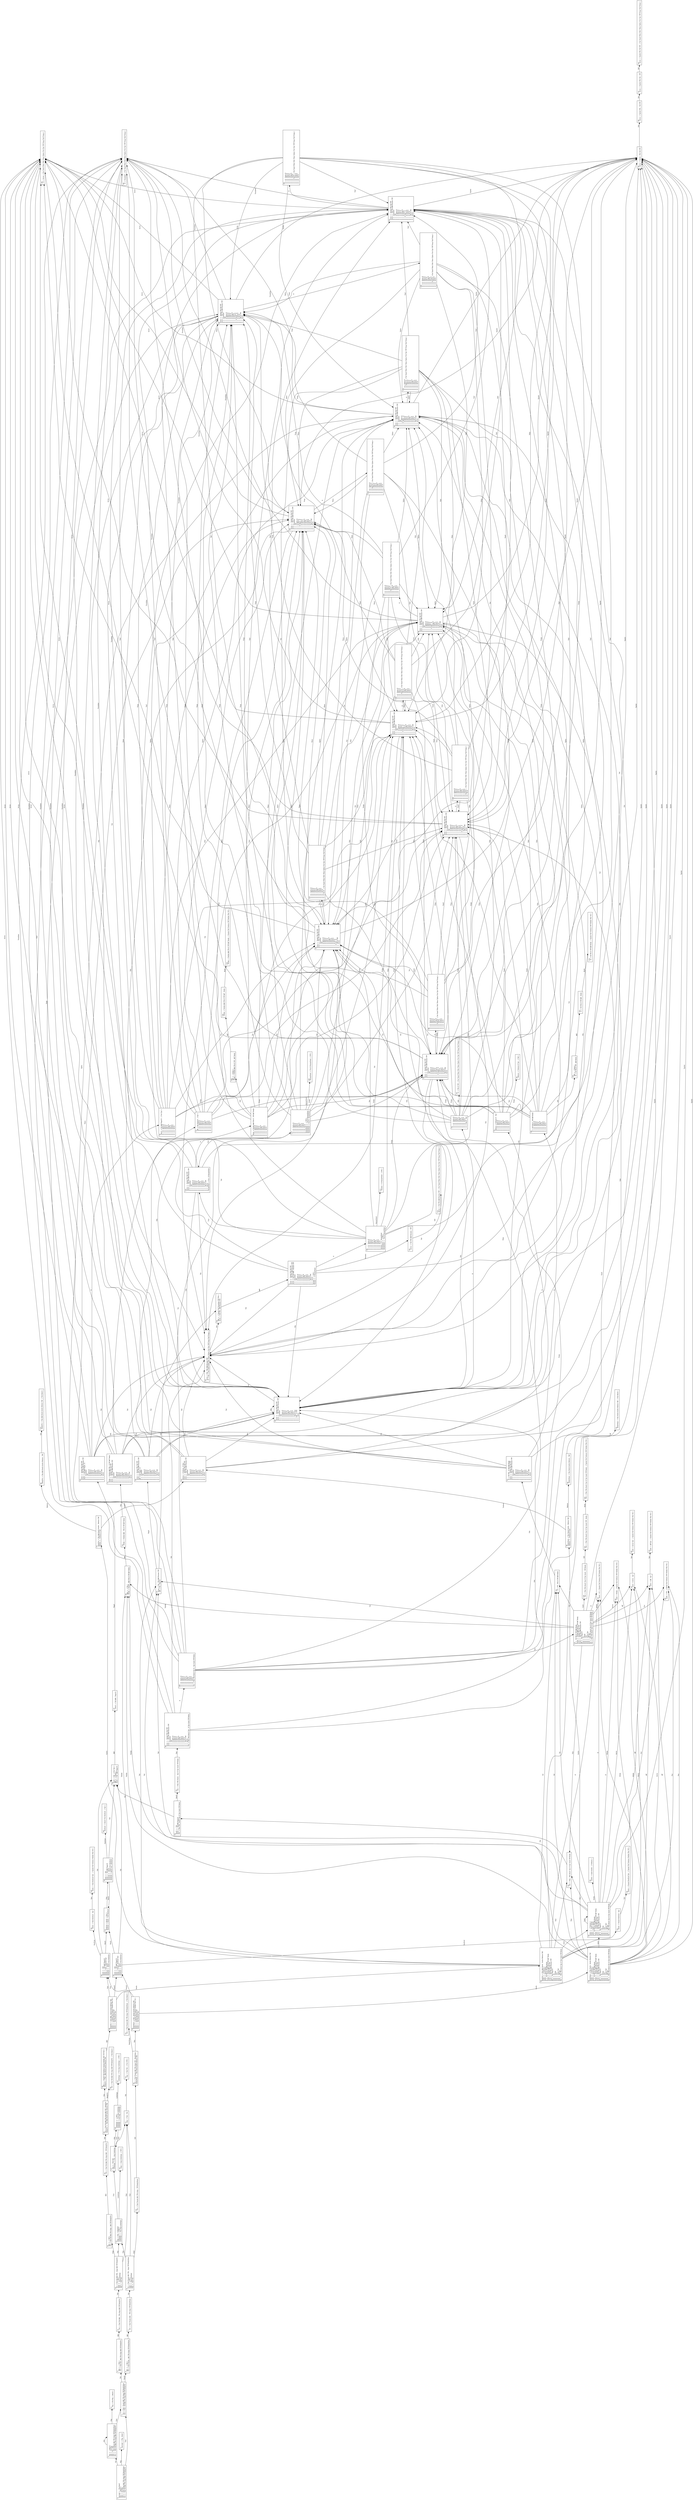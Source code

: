 digraph y {
	edge [fontsize=10];
	node [shape=box,fontsize=10];
	orientation=landscape;
	rankdir=LR;
	/*
	margin=0.2;
	page="8.27,11.69"; // for A4 printing
	ratio=auto;
	*/

	q0 [label="0:\l  $accept -> . Prg $end\l  Prg -> . { $end }\l  Prg -> . Fct Prg\l  Fct -> . Tint Tmain $$1 TPo Args TPf BodyMain\l  Fct -> . Tint Tid $$2 TPo Args $$3 TPf BodyFct\l"];
	q1 [label="1:\l  Fct -> Tint . Tmain $$1 TPo Args TPf BodyMain\l  Fct -> Tint . Tid $$2 TPo Args $$3 TPf BodyFct\l"];
	q2 [label="2:\l  $accept -> Prg . $end\l"];
	q3 [label="3:\l  Prg -> . { $end }\l  Prg -> . Fct Prg\l  Prg -> Fct . Prg\l  Fct -> . Tint Tmain $$1 TPo Args TPf BodyMain\l  Fct -> . Tint Tid $$2 TPo Args $$3 TPf BodyFct\l"];
	q4 [label="4:\l  $$1 -> . { TPo }\l  Fct -> Tint Tmain . $$1 TPo Args TPf BodyMain\l"];
	q5 [label="5:\l  $$2 -> . { TPo }\l  Fct -> Tint Tid . $$2 TPo Args $$3 TPf BodyFct\l"];
	q6 [label="6:\l  Prg -> Fct Prg . { $end }\l"];
	q7 [label="7:\l  Fct -> Tint Tmain $$1 . TPo Args TPf BodyMain\l"];
	q8 [label="8:\l  Fct -> Tint Tid $$2 . TPo Args $$3 TPf BodyFct\l"];
	q9 [label="9:\l  Fct -> Tint Tmain $$1 TPo . Args TPf BodyMain\l  Args -> . { TPf }\l  Args -> . Arg ListeArgs\l  Arg -> . Tint Tid\l"];
	q10 [label="10:\l  Fct -> Tint Tid $$2 TPo . Args $$3 TPf BodyFct\l  Args -> . { TPf }\l  Args -> . Arg ListeArgs\l  Arg -> . Tint Tid\l"];
	q11 [label="11:\l  Arg -> Tint . Tid\l"];
	q12 [label="12:\l  Fct -> Tint Tmain $$1 TPo Args . TPf BodyMain\l"];
	q13 [label="13:\l  Args -> Arg . ListeArgs\l  ListeArgs -> . { TPf }\l  ListeArgs -> . Tvir Arg ListeArgs\l"];
	q14 [label="14:\l  $$3 -> . { TPf }\l  Fct -> Tint Tid $$2 TPo Args . $$3 TPf BodyFct\l"];
	q15 [label="15:\l  Arg -> Tint Tid . { Tvir TPf }\l"];
	q16 [label="16:\l  Fct -> Tint Tmain $$1 TPo Args TPf . BodyMain\l  BodyMain -> . TAo Decls Instrs Return TAf\l"];
	q17 [label="17:\l  Arg -> . Tint Tid\l  ListeArgs -> Tvir . Arg ListeArgs\l"];
	q18 [label="18:\l  Args -> Arg ListeArgs . { TPf }\l"];
	q19 [label="19:\l  Fct -> Tint Tid $$2 TPo Args $$3 . TPf BodyFct\l"];
	q20 [label="20:\l  BodyMain -> TAo . Decls Instrs Return TAf\l  Decls -> . { Tprint Tid Treturn Twhile Tfor Tif }\l  Decls -> . Tconst DeclList Tpv\l  Decls -> . Tint DeclList Tpv\l"];
	q21 [label="21:\l  Fct -> Tint Tmain $$1 TPo Args TPf BodyMain . { Tint $end }\l"];
	q22 [label="22:\l  ListeArgs -> . { TPf }\l  ListeArgs -> . Tvir Arg ListeArgs\l  ListeArgs -> Tvir Arg . ListeArgs\l"];
	q23 [label="23:\l  Fct -> Tint Tid $$2 TPo Args $$3 TPf . BodyFct\l  BodyFct -> . TAo $$4 Decls Instrs Return TAf\l"];
	q24 [label="24:\l  Decl1 -> . Tid\l  Decl1 -> . Tid $$9 Tegal E\l  Decls -> Tint . DeclList Tpv\l  DeclList -> . Decl1\l  DeclList -> . Decl1 Tvir DeclList\l"];
	q25 [label="25:\l  Decl1 -> . Tid\l  Decl1 -> . Tid $$9 Tegal E\l  Decls -> Tconst . DeclList Tpv\l  DeclList -> . Decl1\l  DeclList -> . Decl1 Tvir DeclList\l"];
	q26 [label="26:\l  BodyMain -> TAo Decls . Instrs Return TAf\l  Instrs -> . { Treturn }\l  Instrs -> . Instr Instrs\l  If -> . Tif TPo E TPf $$5 Body\l  While -> . Twhile $$6 TPo E TPf $$7 Body\l  Invoc -> . Tprint TPo Tid TPf\l  Invoc -> . Tid TPo $$8 Params TPf\l  Aff -> . Tid Tegal E\l  Instr -> . If\l  Instr -> . While\l  Instr -> . For\l  Instr -> . Invoc Tpv\l  Instr -> . Aff Tpv\l  For -> . Tfor TPo Decl1 Tpv E Tpv Instr TPf Body\l"];
	q27 [label="27:\l  ListeArgs -> Tvir Arg ListeArgs . { TPf }\l"];
	q28 [label="28:\l  $$4 -> . { Tprint Tid Treturn Tconst Twhile Tfor Tif Tint }\l  BodyFct -> TAo . $$4 Decls Instrs Return TAf\l"];
	q29 [label="29:\l  Fct -> Tint Tid $$2 TPo Args $$3 TPf BodyFct . { Tint $end }\l"];
	q30 [label="30:\l  Decl1 -> Tid . { Tvir Tpv }\l  $$9 -> . { Tegal }\l  Decl1 -> Tid . $$9 Tegal E\l"];
	q31 [label="31:\l  DeclList -> Decl1 . { Tpv }\l  DeclList -> Decl1 . Tvir DeclList\l"];
	q32 [label="32:\l  Decls -> Tint DeclList . Tpv\l"];
	q33 [label="33:\l  Decls -> Tconst DeclList . Tpv\l"];
	q34 [label="34:\l  If -> Tif . TPo E TPf $$5 Body\l"];
	q35 [label="35:\l  For -> Tfor . TPo Decl1 Tpv E Tpv Instr TPf Body\l"];
	q36 [label="36:\l  $$6 -> . { TPo }\l  While -> Twhile . $$6 TPo E TPf $$7 Body\l"];
	q37 [label="37:\l  Invoc -> Tid . TPo $$8 Params TPf\l  Aff -> Tid . Tegal E\l"];
	q38 [label="38:\l  Invoc -> Tprint . TPo Tid TPf\l"];
	q39 [label="39:\l  BodyMain -> TAo Decls Instrs . Return TAf\l  Return -> . Treturn E Tpv\l"];
	q40 [label="40:\l  Instrs -> . { Treturn }\l  Instrs -> . Instr Instrs\l  Instrs -> Instr . Instrs\l  If -> . Tif TPo E TPf $$5 Body\l  While -> . Twhile $$6 TPo E TPf $$7 Body\l  Invoc -> . Tprint TPo Tid TPf\l  Invoc -> . Tid TPo $$8 Params TPf\l  Aff -> . Tid Tegal E\l  Instr -> . If\l  Instr -> . While\l  Instr -> . For\l  Instr -> . Invoc Tpv\l  Instr -> . Aff Tpv\l  For -> . Tfor TPo Decl1 Tpv E Tpv Instr TPf Body\l"];
	q41 [label="41:\l  Instr -> If . { Tprint Tid Treturn TPf Twhile Tfor Tif }\l"];
	q42 [label="42:\l  Instr -> While . { Tprint Tid Treturn TPf Twhile Tfor Tif }\l"];
	q43 [label="43:\l  Instr -> Invoc . Tpv\l"];
	q44 [label="44:\l  Instr -> Aff . Tpv\l"];
	q45 [label="45:\l  Instr -> For . { Tprint Tid Treturn TPf Twhile Tfor Tif }\l"];
	q46 [label="46:\l  BodyFct -> TAo $$4 . Decls Instrs Return TAf\l  Decls -> . { Tprint Tid Treturn Twhile Tfor Tif }\l  Decls -> . Tconst DeclList Tpv\l  Decls -> . Tint DeclList Tpv\l"];
	q47 [label="47:\l  Decl1 -> Tid $$9 . Tegal E\l"];
	q48 [label="48:\l  Decl1 -> . Tid\l  Decl1 -> . Tid $$9 Tegal E\l  DeclList -> . Decl1\l  DeclList -> . Decl1 Tvir DeclList\l  DeclList -> Decl1 Tvir . DeclList\l"];
	q49 [label="49:\l  Decls -> Tint DeclList Tpv . { Tprint Tid Treturn Twhile Tfor Tif }\l"];
	q50 [label="50:\l  Decls -> Tconst DeclList Tpv . { Tprint Tid Treturn Twhile Tfor Tif }\l"];
	q51 [label="51:\l  If -> Tif TPo . E TPf $$5 Body\l  Invoc -> . Tprint TPo Tid TPf\l  Invoc -> . Tid TPo $$8 Params TPf\l  E -> . Tnumber\l  E -> . Tid\l  E -> . E Tplus E\l  E -> . E Tless E\l  E -> . E Tfois E\l  E -> . E Tdiv E\l  E -> . E Tcmp E\l  E -> . E Tinf E\l  E -> . E Tsup E\l  E -> . E Tand E\l  E -> . E Tor E\l  E -> . TPo E TPf\l  E -> . Invoc\l"];
	q52 [label="52:\l  Decl1 -> . Tid\l  Decl1 -> . Tid $$9 Tegal E\l  For -> Tfor TPo . Decl1 Tpv E Tpv Instr TPf Body\l"];
	q53 [label="53:\l  While -> Twhile $$6 . TPo E TPf $$7 Body\l"];
	q54 [label="54:\l  $$8 -> . { Tprint Tid Tnumber TPf TPo }\l  Invoc -> Tid TPo . $$8 Params TPf\l"];
	q55 [label="55:\l  Invoc -> . Tprint TPo Tid TPf\l  Invoc -> . Tid TPo $$8 Params TPf\l  Aff -> Tid Tegal . E\l  E -> . Tnumber\l  E -> . Tid\l  E -> . E Tplus E\l  E -> . E Tless E\l  E -> . E Tfois E\l  E -> . E Tdiv E\l  E -> . E Tcmp E\l  E -> . E Tinf E\l  E -> . E Tsup E\l  E -> . E Tand E\l  E -> . E Tor E\l  E -> . TPo E TPf\l  E -> . Invoc\l"];
	q56 [label="56:\l  Invoc -> Tprint TPo . Tid TPf\l"];
	q57 [label="57:\l  Return -> Treturn . E Tpv\l  Invoc -> . Tprint TPo Tid TPf\l  Invoc -> . Tid TPo $$8 Params TPf\l  E -> . Tnumber\l  E -> . Tid\l  E -> . E Tplus E\l  E -> . E Tless E\l  E -> . E Tfois E\l  E -> . E Tdiv E\l  E -> . E Tcmp E\l  E -> . E Tinf E\l  E -> . E Tsup E\l  E -> . E Tand E\l  E -> . E Tor E\l  E -> . TPo E TPf\l  E -> . Invoc\l"];
	q58 [label="58:\l  BodyMain -> TAo Decls Instrs Return . TAf\l"];
	q59 [label="59:\l  Instrs -> Instr Instrs . { Treturn }\l"];
	q60 [label="60:\l  Instr -> Invoc Tpv . { Tprint Tid Treturn TPf Twhile Tfor Tif }\l"];
	q61 [label="61:\l  Instr -> Aff Tpv . { Tprint Tid Treturn TPf Twhile Tfor Tif }\l"];
	q62 [label="62:\l  BodyFct -> TAo $$4 Decls . Instrs Return TAf\l  Instrs -> . { Treturn }\l  Instrs -> . Instr Instrs\l  If -> . Tif TPo E TPf $$5 Body\l  While -> . Twhile $$6 TPo E TPf $$7 Body\l  Invoc -> . Tprint TPo Tid TPf\l  Invoc -> . Tid TPo $$8 Params TPf\l  Aff -> . Tid Tegal E\l  Instr -> . If\l  Instr -> . While\l  Instr -> . For\l  Instr -> . Invoc Tpv\l  Instr -> . Aff Tpv\l  For -> . Tfor TPo Decl1 Tpv E Tpv Instr TPf Body\l"];
	q63 [label="63:\l  Invoc -> . Tprint TPo Tid TPf\l  Invoc -> . Tid TPo $$8 Params TPf\l  Decl1 -> Tid $$9 Tegal . E\l  E -> . Tnumber\l  E -> . Tid\l  E -> . E Tplus E\l  E -> . E Tless E\l  E -> . E Tfois E\l  E -> . E Tdiv E\l  E -> . E Tcmp E\l  E -> . E Tinf E\l  E -> . E Tsup E\l  E -> . E Tand E\l  E -> . E Tor E\l  E -> . TPo E TPf\l  E -> . Invoc\l"];
	q64 [label="64:\l  DeclList -> Decl1 Tvir DeclList . { Tpv }\l"];
	q65 [label="65:\l  Invoc -> . Tprint TPo Tid TPf\l  Invoc -> . Tid TPo $$8 Params TPf\l  E -> . Tnumber\l  E -> . Tid\l  E -> . E Tplus E\l  E -> . E Tless E\l  E -> . E Tfois E\l  E -> . E Tdiv E\l  E -> . E Tcmp E\l  E -> . E Tinf E\l  E -> . E Tsup E\l  E -> . E Tand E\l  E -> . E Tor E\l  E -> . TPo E TPf\l  E -> TPo . E TPf\l  E -> . Invoc\l"];
	q66 [label="66:\l  E -> Tnumber . { Tor Tand Tfois Tdiv Tless Tplus Tvir Tpv TPf Tsup Tinf Tcmp }\l"];
	q67 [label="67:\l  Invoc -> Tid . TPo $$8 Params TPf\l  E -> Tid . { Tor Tand Tfois Tdiv Tless Tplus Tvir Tpv TPf Tsup Tinf Tcmp }\l"];
	q68 [label="68:\l  If -> Tif TPo E . TPf $$5 Body\l  E -> E . Tplus E\l  E -> E . Tless E\l  E -> E . Tfois E\l  E -> E . Tdiv E\l  E -> E . Tcmp E\l  E -> E . Tinf E\l  E -> E . Tsup E\l  E -> E . Tand E\l  E -> E . Tor E\l"];
	q69 [label="69:\l  E -> Invoc . { Tor Tand Tfois Tdiv Tless Tplus Tvir Tpv TPf Tsup Tinf Tcmp }\l"];
	q70 [label="70:\l  For -> Tfor TPo Decl1 . Tpv E Tpv Instr TPf Body\l"];
	q71 [label="71:\l  While -> Twhile $$6 TPo . E TPf $$7 Body\l  Invoc -> . Tprint TPo Tid TPf\l  Invoc -> . Tid TPo $$8 Params TPf\l  E -> . Tnumber\l  E -> . Tid\l  E -> . E Tplus E\l  E -> . E Tless E\l  E -> . E Tfois E\l  E -> . E Tdiv E\l  E -> . E Tcmp E\l  E -> . E Tinf E\l  E -> . E Tsup E\l  E -> . E Tand E\l  E -> . E Tor E\l  E -> . TPo E TPf\l  E -> . Invoc\l"];
	q72 [label="72:\l  Invoc -> . Tprint TPo Tid TPf\l  Invoc -> . Tid TPo $$8 Params TPf\l  Invoc -> Tid TPo $$8 . Params TPf\l  E -> . Tnumber\l  E -> . Tid\l  E -> . E Tplus E\l  E -> . E Tless E\l  E -> . E Tfois E\l  E -> . E Tdiv E\l  E -> . E Tcmp E\l  E -> . E Tinf E\l  E -> . E Tsup E\l  E -> . E Tand E\l  E -> . E Tor E\l  E -> . TPo E TPf\l  E -> . Invoc\l  Params -> . { TPf }\l  Params -> . E ParamNext\l"];
	q73 [label="73:\l  Aff -> Tid Tegal E . { Tpv }\l  E -> E . Tplus E\l  E -> E . Tless E\l  E -> E . Tfois E\l  E -> E . Tdiv E\l  E -> E . Tcmp E\l  E -> E . Tinf E\l  E -> E . Tsup E\l  E -> E . Tand E\l  E -> E . Tor E\l"];
	q74 [label="74:\l  Invoc -> Tprint TPo Tid . TPf\l"];
	q75 [label="75:\l  Return -> Treturn E . Tpv\l  E -> E . Tplus E\l  E -> E . Tless E\l  E -> E . Tfois E\l  E -> E . Tdiv E\l  E -> E . Tcmp E\l  E -> E . Tinf E\l  E -> E . Tsup E\l  E -> E . Tand E\l  E -> E . Tor E\l"];
	q76 [label="76:\l  BodyMain -> TAo Decls Instrs Return TAf . { Tint $end }\l"];
	q77 [label="77:\l  BodyFct -> TAo $$4 Decls Instrs . Return TAf\l  Return -> . Treturn E Tpv\l"];
	q78 [label="78:\l  Decl1 -> Tid $$9 Tegal E . { Tvir Tpv }\l  E -> E . Tplus E\l  E -> E . Tless E\l  E -> E . Tfois E\l  E -> E . Tdiv E\l  E -> E . Tcmp E\l  E -> E . Tinf E\l  E -> E . Tsup E\l  E -> E . Tand E\l  E -> E . Tor E\l"];
	q79 [label="79:\l  E -> E . Tplus E\l  E -> E . Tless E\l  E -> E . Tfois E\l  E -> E . Tdiv E\l  E -> E . Tcmp E\l  E -> E . Tinf E\l  E -> E . Tsup E\l  E -> E . Tand E\l  E -> E . Tor E\l  E -> TPo E . TPf\l"];
	q80 [label="80:\l  Invoc -> . Tprint TPo Tid TPf\l  Invoc -> . Tid TPo $$8 Params TPf\l  E -> . Tnumber\l  E -> . Tid\l  E -> . E Tplus E\l  E -> . E Tless E\l  E -> . E Tfois E\l  E -> . E Tdiv E\l  E -> . E Tcmp E\l  E -> E Tcmp . E\l  E -> . E Tinf E\l  E -> . E Tsup E\l  E -> . E Tand E\l  E -> . E Tor E\l  E -> . TPo E TPf\l  E -> . Invoc\l"];
	q81 [label="81:\l  Invoc -> . Tprint TPo Tid TPf\l  Invoc -> . Tid TPo $$8 Params TPf\l  E -> . Tnumber\l  E -> . Tid\l  E -> . E Tplus E\l  E -> . E Tless E\l  E -> . E Tfois E\l  E -> . E Tdiv E\l  E -> . E Tcmp E\l  E -> . E Tinf E\l  E -> E Tinf . E\l  E -> . E Tsup E\l  E -> . E Tand E\l  E -> . E Tor E\l  E -> . TPo E TPf\l  E -> . Invoc\l"];
	q82 [label="82:\l  Invoc -> . Tprint TPo Tid TPf\l  Invoc -> . Tid TPo $$8 Params TPf\l  E -> . Tnumber\l  E -> . Tid\l  E -> . E Tplus E\l  E -> . E Tless E\l  E -> . E Tfois E\l  E -> . E Tdiv E\l  E -> . E Tcmp E\l  E -> . E Tinf E\l  E -> . E Tsup E\l  E -> E Tsup . E\l  E -> . E Tand E\l  E -> . E Tor E\l  E -> . TPo E TPf\l  E -> . Invoc\l"];
	q83 [label="83:\l  $$5 -> . { Body }\l  If -> Tif TPo E TPf . $$5 Body\l"];
	q84 [label="84:\l  Invoc -> . Tprint TPo Tid TPf\l  Invoc -> . Tid TPo $$8 Params TPf\l  E -> . Tnumber\l  E -> . Tid\l  E -> . E Tplus E\l  E -> E Tplus . E\l  E -> . E Tless E\l  E -> . E Tfois E\l  E -> . E Tdiv E\l  E -> . E Tcmp E\l  E -> . E Tinf E\l  E -> . E Tsup E\l  E -> . E Tand E\l  E -> . E Tor E\l  E -> . TPo E TPf\l  E -> . Invoc\l"];
	q85 [label="85:\l  Invoc -> . Tprint TPo Tid TPf\l  Invoc -> . Tid TPo $$8 Params TPf\l  E -> . Tnumber\l  E -> . Tid\l  E -> . E Tplus E\l  E -> . E Tless E\l  E -> E Tless . E\l  E -> . E Tfois E\l  E -> . E Tdiv E\l  E -> . E Tcmp E\l  E -> . E Tinf E\l  E -> . E Tsup E\l  E -> . E Tand E\l  E -> . E Tor E\l  E -> . TPo E TPf\l  E -> . Invoc\l"];
	q86 [label="86:\l  Invoc -> . Tprint TPo Tid TPf\l  Invoc -> . Tid TPo $$8 Params TPf\l  E -> . Tnumber\l  E -> . Tid\l  E -> . E Tplus E\l  E -> . E Tless E\l  E -> . E Tfois E\l  E -> . E Tdiv E\l  E -> E Tdiv . E\l  E -> . E Tcmp E\l  E -> . E Tinf E\l  E -> . E Tsup E\l  E -> . E Tand E\l  E -> . E Tor E\l  E -> . TPo E TPf\l  E -> . Invoc\l"];
	q87 [label="87:\l  Invoc -> . Tprint TPo Tid TPf\l  Invoc -> . Tid TPo $$8 Params TPf\l  E -> . Tnumber\l  E -> . Tid\l  E -> . E Tplus E\l  E -> . E Tless E\l  E -> . E Tfois E\l  E -> E Tfois . E\l  E -> . E Tdiv E\l  E -> . E Tcmp E\l  E -> . E Tinf E\l  E -> . E Tsup E\l  E -> . E Tand E\l  E -> . E Tor E\l  E -> . TPo E TPf\l  E -> . Invoc\l"];
	q88 [label="88:\l  Invoc -> . Tprint TPo Tid TPf\l  Invoc -> . Tid TPo $$8 Params TPf\l  E -> . Tnumber\l  E -> . Tid\l  E -> . E Tplus E\l  E -> . E Tless E\l  E -> . E Tfois E\l  E -> . E Tdiv E\l  E -> . E Tcmp E\l  E -> . E Tinf E\l  E -> . E Tsup E\l  E -> . E Tand E\l  E -> E Tand . E\l  E -> . E Tor E\l  E -> . TPo E TPf\l  E -> . Invoc\l"];
	q89 [label="89:\l  Invoc -> . Tprint TPo Tid TPf\l  Invoc -> . Tid TPo $$8 Params TPf\l  E -> . Tnumber\l  E -> . Tid\l  E -> . E Tplus E\l  E -> . E Tless E\l  E -> . E Tfois E\l  E -> . E Tdiv E\l  E -> . E Tcmp E\l  E -> . E Tinf E\l  E -> . E Tsup E\l  E -> . E Tand E\l  E -> . E Tor E\l  E -> E Tor . E\l  E -> . TPo E TPf\l  E -> . Invoc\l"];
	q90 [label="90:\l  Invoc -> . Tprint TPo Tid TPf\l  Invoc -> . Tid TPo $$8 Params TPf\l  E -> . Tnumber\l  E -> . Tid\l  E -> . E Tplus E\l  E -> . E Tless E\l  E -> . E Tfois E\l  E -> . E Tdiv E\l  E -> . E Tcmp E\l  E -> . E Tinf E\l  E -> . E Tsup E\l  E -> . E Tand E\l  E -> . E Tor E\l  E -> . TPo E TPf\l  E -> . Invoc\l  For -> Tfor TPo Decl1 Tpv . E Tpv Instr TPf Body\l"];
	q91 [label="91:\l  While -> Twhile $$6 TPo E . TPf $$7 Body\l  E -> E . Tplus E\l  E -> E . Tless E\l  E -> E . Tfois E\l  E -> E . Tdiv E\l  E -> E . Tcmp E\l  E -> E . Tinf E\l  E -> E . Tsup E\l  E -> E . Tand E\l  E -> E . Tor E\l"];
	q92 [label="92:\l  E -> E . Tplus E\l  E -> E . Tless E\l  E -> E . Tfois E\l  E -> E . Tdiv E\l  E -> E . Tcmp E\l  E -> E . Tinf E\l  E -> E . Tsup E\l  E -> E . Tand E\l  E -> E . Tor E\l  Params -> E . ParamNext\l  ParamNext -> . { TPf }\l  ParamNext -> . Tvir E ParamNext\l"];
	q93 [label="93:\l  Invoc -> Tid TPo $$8 Params . TPf\l"];
	q94 [label="94:\l  Invoc -> Tprint TPo Tid TPf . { Tor Tand Tfois Tdiv Tless Tplus Tvir Tpv TPf Tsup Tinf Tcmp }\l"];
	q95 [label="95:\l  Return -> Treturn E Tpv . { TAf }\l"];
	q96 [label="96:\l  BodyFct -> TAo $$4 Decls Instrs Return . TAf\l"];
	q97 [label="97:\l  E -> TPo E TPf . { Tor Tand Tfois Tdiv Tless Tplus Tvir Tpv TPf Tsup Tinf Tcmp }\l"];
	q98 [label="98:\l  E -> E . Tplus E\l  E -> E . Tless E\l  E -> E . Tfois E\l  E -> E . Tdiv E\l  E -> E . Tcmp E\l  E -> E Tcmp E . { Tor Tand Tfois Tdiv Tless Tplus Tvir Tpv TPf Tsup Tinf Tcmp }\l  E -> E . Tinf E\l  E -> E . Tsup E\l  E -> E . Tand E\l  E -> E . Tor E\l"];
	q99 [label="99:\l  E -> E . Tplus E\l  E -> E . Tless E\l  E -> E . Tfois E\l  E -> E . Tdiv E\l  E -> E . Tcmp E\l  E -> E . Tinf E\l  E -> E Tinf E . { Tor Tand Tfois Tdiv Tless Tplus Tvir Tpv TPf Tsup Tinf Tcmp }\l  E -> E . Tsup E\l  E -> E . Tand E\l  E -> E . Tor E\l"];
	q100 [label="100:\l  E -> E . Tplus E\l  E -> E . Tless E\l  E -> E . Tfois E\l  E -> E . Tdiv E\l  E -> E . Tcmp E\l  E -> E . Tinf E\l  E -> E . Tsup E\l  E -> E Tsup E . { Tor Tand Tfois Tdiv Tless Tplus Tvir Tpv TPf Tsup Tinf Tcmp }\l  E -> E . Tand E\l  E -> E . Tor E\l"];
	q101 [label="101:\l  If -> Tif TPo E TPf $$5 . Body\l"];
	q102 [label="102:\l  E -> E . Tplus E\l  E -> E Tplus E . { Tor Tand Tfois Tdiv Tless Tplus Tvir Tpv TPf Tsup Tinf Tcmp }\l  E -> E . Tless E\l  E -> E . Tfois E\l  E -> E . Tdiv E\l  E -> E . Tcmp E\l  E -> E . Tinf E\l  E -> E . Tsup E\l  E -> E . Tand E\l  E -> E . Tor E\l"];
	q103 [label="103:\l  E -> E . Tplus E\l  E -> E . Tless E\l  E -> E Tless E . { Tor Tand Tfois Tdiv Tless Tplus Tvir Tpv TPf Tsup Tinf Tcmp }\l  E -> E . Tfois E\l  E -> E . Tdiv E\l  E -> E . Tcmp E\l  E -> E . Tinf E\l  E -> E . Tsup E\l  E -> E . Tand E\l  E -> E . Tor E\l"];
	q104 [label="104:\l  E -> E . Tplus E\l  E -> E . Tless E\l  E -> E . Tfois E\l  E -> E . Tdiv E\l  E -> E Tdiv E . { Tor Tand Tfois Tdiv Tless Tplus Tvir Tpv TPf Tsup Tinf Tcmp }\l  E -> E . Tcmp E\l  E -> E . Tinf E\l  E -> E . Tsup E\l  E -> E . Tand E\l  E -> E . Tor E\l"];
	q105 [label="105:\l  E -> E . Tplus E\l  E -> E . Tless E\l  E -> E . Tfois E\l  E -> E Tfois E . { Tor Tand Tfois Tdiv Tless Tplus Tvir Tpv TPf Tsup Tinf Tcmp }\l  E -> E . Tdiv E\l  E -> E . Tcmp E\l  E -> E . Tinf E\l  E -> E . Tsup E\l  E -> E . Tand E\l  E -> E . Tor E\l"];
	q106 [label="106:\l  E -> E . Tplus E\l  E -> E . Tless E\l  E -> E . Tfois E\l  E -> E . Tdiv E\l  E -> E . Tcmp E\l  E -> E . Tinf E\l  E -> E . Tsup E\l  E -> E . Tand E\l  E -> E Tand E . { Tor Tand Tfois Tdiv Tless Tplus Tvir Tpv TPf Tsup Tinf Tcmp }\l  E -> E . Tor E\l"];
	q107 [label="107:\l  E -> E . Tplus E\l  E -> E . Tless E\l  E -> E . Tfois E\l  E -> E . Tdiv E\l  E -> E . Tcmp E\l  E -> E . Tinf E\l  E -> E . Tsup E\l  E -> E . Tand E\l  E -> E . Tor E\l  E -> E Tor E . { Tor Tand Tfois Tdiv Tless Tplus Tvir Tpv TPf Tsup Tinf Tcmp }\l"];
	q108 [label="108:\l  E -> E . Tplus E\l  E -> E . Tless E\l  E -> E . Tfois E\l  E -> E . Tdiv E\l  E -> E . Tcmp E\l  E -> E . Tinf E\l  E -> E . Tsup E\l  E -> E . Tand E\l  E -> E . Tor E\l  For -> Tfor TPo Decl1 Tpv E . Tpv Instr TPf Body\l"];
	q109 [label="109:\l  $$7 -> . { Body }\l  While -> Twhile $$6 TPo E TPf . $$7 Body\l"];
	q110 [label="110:\l  Invoc -> . Tprint TPo Tid TPf\l  Invoc -> . Tid TPo $$8 Params TPf\l  E -> . Tnumber\l  E -> . Tid\l  E -> . E Tplus E\l  E -> . E Tless E\l  E -> . E Tfois E\l  E -> . E Tdiv E\l  E -> . E Tcmp E\l  E -> . E Tinf E\l  E -> . E Tsup E\l  E -> . E Tand E\l  E -> . E Tor E\l  E -> . TPo E TPf\l  E -> . Invoc\l  ParamNext -> Tvir . E ParamNext\l"];
	q111 [label="111:\l  Params -> E ParamNext . { TPf }\l"];
	q112 [label="112:\l  Invoc -> Tid TPo $$8 Params TPf . { Tor Tand Tfois Tdiv Tless Tplus Tvir Tpv TPf Tsup Tinf Tcmp }\l"];
	q113 [label="113:\l  BodyFct -> TAo $$4 Decls Instrs Return TAf . { Tint $end }\l"];
	q114 [label="114:\l  If -> Tif TPo E TPf $$5 Body . { Tprint Tid Treturn TPf Twhile Tfor Tif }\l"];
	q115 [label="115:\l  If -> . Tif TPo E TPf $$5 Body\l  While -> . Twhile $$6 TPo E TPf $$7 Body\l  Invoc -> . Tprint TPo Tid TPf\l  Invoc -> . Tid TPo $$8 Params TPf\l  Aff -> . Tid Tegal E\l  Instr -> . If\l  Instr -> . While\l  Instr -> . For\l  Instr -> . Invoc Tpv\l  Instr -> . Aff Tpv\l  For -> . Tfor TPo Decl1 Tpv E Tpv Instr TPf Body\l  For -> Tfor TPo Decl1 Tpv E Tpv . Instr TPf Body\l"];
	q116 [label="116:\l  While -> Twhile $$6 TPo E TPf $$7 . Body\l"];
	q117 [label="117:\l  E -> E . Tplus E\l  E -> E . Tless E\l  E -> E . Tfois E\l  E -> E . Tdiv E\l  E -> E . Tcmp E\l  E -> E . Tinf E\l  E -> E . Tsup E\l  E -> E . Tand E\l  E -> E . Tor E\l  ParamNext -> . { TPf }\l  ParamNext -> . Tvir E ParamNext\l  ParamNext -> Tvir E . ParamNext\l"];
	q118 [label="118:\l  For -> Tfor TPo Decl1 Tpv E Tpv Instr . TPf Body\l"];
	q119 [label="119:\l  While -> Twhile $$6 TPo E TPf $$7 Body . { Tprint Tid Treturn TPf Twhile Tfor Tif }\l"];
	q120 [label="120:\l  ParamNext -> Tvir E ParamNext . { TPf }\l"];
	q121 [label="121:\l  For -> Tfor TPo Decl1 Tpv E Tpv Instr TPf . Body\l"];
	q122 [label="122:\l  For -> Tfor TPo Decl1 Tpv E Tpv Instr TPf Body . { Tprint Tid Treturn TPf Twhile Tfor Tif }\l"];

	q0 -> q1 [label="Tint"];
	q0 -> q2 [label="Prg"];
	q0 -> q3 [label="Fct"];
	q1 -> q4 [label="Tmain"];
	q1 -> q5 [label="Tid"];
	q3 -> q1 [label="Tint"];
	q3 -> q6 [label="Prg"];
	q3 -> q3 [label="Fct"];
	q4 -> q7 [label="$$1"];
	q5 -> q8 [label="$$2"];
	q7 -> q9 [label="TPo"];
	q8 -> q10 [label="TPo"];
	q9 -> q11 [label="Tint"];
	q9 -> q12 [label="Args"];
	q9 -> q13 [label="Arg"];
	q10 -> q11 [label="Tint"];
	q10 -> q14 [label="Args"];
	q10 -> q13 [label="Arg"];
	q11 -> q15 [label="Tid"];
	q12 -> q16 [label="TPf"];
	q13 -> q17 [label="Tvir"];
	q13 -> q18 [label="ListeArgs"];
	q14 -> q19 [label="$$3"];
	q16 -> q20 [label="TAo"];
	q16 -> q21 [label="BodyMain"];
	q17 -> q11 [label="Tint"];
	q17 -> q22 [label="Arg"];
	q19 -> q23 [label="TPf"];
	q20 -> q24 [label="Tint"];
	q20 -> q25 [label="Tconst"];
	q20 -> q26 [label="Decls"];
	q22 -> q17 [label="Tvir"];
	q22 -> q27 [label="ListeArgs"];
	q23 -> q28 [label="TAo"];
	q23 -> q29 [label="BodyFct"];
	q24 -> q30 [label="Tid"];
	q24 -> q31 [label="Decl1"];
	q24 -> q32 [label="DeclList"];
	q25 -> q30 [label="Tid"];
	q25 -> q31 [label="Decl1"];
	q25 -> q33 [label="DeclList"];
	q26 -> q34 [label="Tif"];
	q26 -> q35 [label="Tfor"];
	q26 -> q36 [label="Twhile"];
	q26 -> q37 [label="Tid"];
	q26 -> q38 [label="Tprint"];
	q26 -> q39 [label="Instrs"];
	q26 -> q40 [label="Instr"];
	q26 -> q41 [label="If"];
	q26 -> q42 [label="While"];
	q26 -> q43 [label="Invoc"];
	q26 -> q44 [label="Aff"];
	q26 -> q45 [label="For"];
	q28 -> q46 [label="$$4"];
	q30 -> q47 [label="$$9"];
	q31 -> q48 [label="Tvir"];
	q32 -> q49 [label="Tpv"];
	q33 -> q50 [label="Tpv"];
	q34 -> q51 [label="TPo"];
	q35 -> q52 [label="TPo"];
	q36 -> q53 [label="$$6"];
	q37 -> q54 [label="TPo"];
	q37 -> q55 [label="Tegal"];
	q38 -> q56 [label="TPo"];
	q39 -> q57 [label="Treturn"];
	q39 -> q58 [label="Return"];
	q40 -> q34 [label="Tif"];
	q40 -> q35 [label="Tfor"];
	q40 -> q36 [label="Twhile"];
	q40 -> q37 [label="Tid"];
	q40 -> q38 [label="Tprint"];
	q40 -> q59 [label="Instrs"];
	q40 -> q40 [label="Instr"];
	q40 -> q41 [label="If"];
	q40 -> q42 [label="While"];
	q40 -> q43 [label="Invoc"];
	q40 -> q44 [label="Aff"];
	q40 -> q45 [label="For"];
	q43 -> q60 [label="Tpv"];
	q44 -> q61 [label="Tpv"];
	q46 -> q24 [label="Tint"];
	q46 -> q25 [label="Tconst"];
	q46 -> q62 [label="Decls"];
	q47 -> q63 [label="Tegal"];
	q48 -> q30 [label="Tid"];
	q48 -> q31 [label="Decl1"];
	q48 -> q64 [label="DeclList"];
	q51 -> q65 [label="TPo"];
	q51 -> q66 [label="Tnumber"];
	q51 -> q67 [label="Tid"];
	q51 -> q38 [label="Tprint"];
	q51 -> q68 [label="E"];
	q51 -> q69 [label="Invoc"];
	q52 -> q30 [label="Tid"];
	q52 -> q70 [label="Decl1"];
	q53 -> q71 [label="TPo"];
	q54 -> q72 [label="$$8"];
	q55 -> q65 [label="TPo"];
	q55 -> q66 [label="Tnumber"];
	q55 -> q67 [label="Tid"];
	q55 -> q38 [label="Tprint"];
	q55 -> q73 [label="E"];
	q55 -> q69 [label="Invoc"];
	q56 -> q74 [label="Tid"];
	q57 -> q65 [label="TPo"];
	q57 -> q66 [label="Tnumber"];
	q57 -> q67 [label="Tid"];
	q57 -> q38 [label="Tprint"];
	q57 -> q75 [label="E"];
	q57 -> q69 [label="Invoc"];
	q58 -> q76 [label="TAf"];
	q62 -> q34 [label="Tif"];
	q62 -> q35 [label="Tfor"];
	q62 -> q36 [label="Twhile"];
	q62 -> q37 [label="Tid"];
	q62 -> q38 [label="Tprint"];
	q62 -> q77 [label="Instrs"];
	q62 -> q40 [label="Instr"];
	q62 -> q41 [label="If"];
	q62 -> q42 [label="While"];
	q62 -> q43 [label="Invoc"];
	q62 -> q44 [label="Aff"];
	q62 -> q45 [label="For"];
	q63 -> q65 [label="TPo"];
	q63 -> q66 [label="Tnumber"];
	q63 -> q67 [label="Tid"];
	q63 -> q38 [label="Tprint"];
	q63 -> q78 [label="E"];
	q63 -> q69 [label="Invoc"];
	q65 -> q65 [label="TPo"];
	q65 -> q66 [label="Tnumber"];
	q65 -> q67 [label="Tid"];
	q65 -> q38 [label="Tprint"];
	q65 -> q79 [label="E"];
	q65 -> q69 [label="Invoc"];
	q67 -> q54 [label="TPo"];
	q68 -> q80 [label="Tcmp"];
	q68 -> q81 [label="Tinf"];
	q68 -> q82 [label="Tsup"];
	q68 -> q83 [label="TPf"];
	q68 -> q84 [label="Tplus"];
	q68 -> q85 [label="Tless"];
	q68 -> q86 [label="Tdiv"];
	q68 -> q87 [label="Tfois"];
	q68 -> q88 [label="Tand"];
	q68 -> q89 [label="Tor"];
	q70 -> q90 [label="Tpv"];
	q71 -> q65 [label="TPo"];
	q71 -> q66 [label="Tnumber"];
	q71 -> q67 [label="Tid"];
	q71 -> q38 [label="Tprint"];
	q71 -> q91 [label="E"];
	q71 -> q69 [label="Invoc"];
	q72 -> q65 [label="TPo"];
	q72 -> q66 [label="Tnumber"];
	q72 -> q67 [label="Tid"];
	q72 -> q38 [label="Tprint"];
	q72 -> q92 [label="E"];
	q72 -> q69 [label="Invoc"];
	q72 -> q93 [label="Params"];
	q73 -> q80 [label="Tcmp"];
	q73 -> q81 [label="Tinf"];
	q73 -> q82 [label="Tsup"];
	q73 -> q84 [label="Tplus"];
	q73 -> q85 [label="Tless"];
	q73 -> q86 [label="Tdiv"];
	q73 -> q87 [label="Tfois"];
	q73 -> q88 [label="Tand"];
	q73 -> q89 [label="Tor"];
	q74 -> q94 [label="TPf"];
	q75 -> q80 [label="Tcmp"];
	q75 -> q81 [label="Tinf"];
	q75 -> q82 [label="Tsup"];
	q75 -> q95 [label="Tpv"];
	q75 -> q84 [label="Tplus"];
	q75 -> q85 [label="Tless"];
	q75 -> q86 [label="Tdiv"];
	q75 -> q87 [label="Tfois"];
	q75 -> q88 [label="Tand"];
	q75 -> q89 [label="Tor"];
	q77 -> q57 [label="Treturn"];
	q77 -> q96 [label="Return"];
	q78 -> q80 [label="Tcmp"];
	q78 -> q81 [label="Tinf"];
	q78 -> q82 [label="Tsup"];
	q78 -> q84 [label="Tplus"];
	q78 -> q85 [label="Tless"];
	q78 -> q86 [label="Tdiv"];
	q78 -> q87 [label="Tfois"];
	q78 -> q88 [label="Tand"];
	q78 -> q89 [label="Tor"];
	q79 -> q80 [label="Tcmp"];
	q79 -> q81 [label="Tinf"];
	q79 -> q82 [label="Tsup"];
	q79 -> q97 [label="TPf"];
	q79 -> q84 [label="Tplus"];
	q79 -> q85 [label="Tless"];
	q79 -> q86 [label="Tdiv"];
	q79 -> q87 [label="Tfois"];
	q79 -> q88 [label="Tand"];
	q79 -> q89 [label="Tor"];
	q80 -> q65 [label="TPo"];
	q80 -> q66 [label="Tnumber"];
	q80 -> q67 [label="Tid"];
	q80 -> q38 [label="Tprint"];
	q80 -> q98 [label="E"];
	q80 -> q69 [label="Invoc"];
	q81 -> q65 [label="TPo"];
	q81 -> q66 [label="Tnumber"];
	q81 -> q67 [label="Tid"];
	q81 -> q38 [label="Tprint"];
	q81 -> q99 [label="E"];
	q81 -> q69 [label="Invoc"];
	q82 -> q65 [label="TPo"];
	q82 -> q66 [label="Tnumber"];
	q82 -> q67 [label="Tid"];
	q82 -> q38 [label="Tprint"];
	q82 -> q100 [label="E"];
	q82 -> q69 [label="Invoc"];
	q83 -> q101 [label="$$5"];
	q84 -> q65 [label="TPo"];
	q84 -> q66 [label="Tnumber"];
	q84 -> q67 [label="Tid"];
	q84 -> q38 [label="Tprint"];
	q84 -> q102 [label="E"];
	q84 -> q69 [label="Invoc"];
	q85 -> q65 [label="TPo"];
	q85 -> q66 [label="Tnumber"];
	q85 -> q67 [label="Tid"];
	q85 -> q38 [label="Tprint"];
	q85 -> q103 [label="E"];
	q85 -> q69 [label="Invoc"];
	q86 -> q65 [label="TPo"];
	q86 -> q66 [label="Tnumber"];
	q86 -> q67 [label="Tid"];
	q86 -> q38 [label="Tprint"];
	q86 -> q104 [label="E"];
	q86 -> q69 [label="Invoc"];
	q87 -> q65 [label="TPo"];
	q87 -> q66 [label="Tnumber"];
	q87 -> q67 [label="Tid"];
	q87 -> q38 [label="Tprint"];
	q87 -> q105 [label="E"];
	q87 -> q69 [label="Invoc"];
	q88 -> q65 [label="TPo"];
	q88 -> q66 [label="Tnumber"];
	q88 -> q67 [label="Tid"];
	q88 -> q38 [label="Tprint"];
	q88 -> q106 [label="E"];
	q88 -> q69 [label="Invoc"];
	q89 -> q65 [label="TPo"];
	q89 -> q66 [label="Tnumber"];
	q89 -> q67 [label="Tid"];
	q89 -> q38 [label="Tprint"];
	q89 -> q107 [label="E"];
	q89 -> q69 [label="Invoc"];
	q90 -> q65 [label="TPo"];
	q90 -> q66 [label="Tnumber"];
	q90 -> q67 [label="Tid"];
	q90 -> q38 [label="Tprint"];
	q90 -> q108 [label="E"];
	q90 -> q69 [label="Invoc"];
	q91 -> q80 [label="Tcmp"];
	q91 -> q81 [label="Tinf"];
	q91 -> q82 [label="Tsup"];
	q91 -> q109 [label="TPf"];
	q91 -> q84 [label="Tplus"];
	q91 -> q85 [label="Tless"];
	q91 -> q86 [label="Tdiv"];
	q91 -> q87 [label="Tfois"];
	q91 -> q88 [label="Tand"];
	q91 -> q89 [label="Tor"];
	q92 -> q80 [label="Tcmp"];
	q92 -> q81 [label="Tinf"];
	q92 -> q82 [label="Tsup"];
	q92 -> q110 [label="Tvir"];
	q92 -> q84 [label="Tplus"];
	q92 -> q85 [label="Tless"];
	q92 -> q86 [label="Tdiv"];
	q92 -> q87 [label="Tfois"];
	q92 -> q88 [label="Tand"];
	q92 -> q89 [label="Tor"];
	q92 -> q111 [label="ParamNext"];
	q93 -> q112 [label="TPf"];
	q96 -> q113 [label="TAf"];
	q98 -> q80 [label="Tcmp"];
	q98 -> q81 [label="Tinf"];
	q98 -> q82 [label="Tsup"];
	q98 -> q84 [label="Tplus"];
	q98 -> q85 [label="Tless"];
	q98 -> q86 [label="Tdiv"];
	q98 -> q87 [label="Tfois"];
	q98 -> q88 [label="Tand"];
	q98 -> q89 [label="Tor"];
	q99 -> q80 [label="Tcmp"];
	q99 -> q81 [label="Tinf"];
	q99 -> q82 [label="Tsup"];
	q99 -> q84 [label="Tplus"];
	q99 -> q85 [label="Tless"];
	q99 -> q86 [label="Tdiv"];
	q99 -> q87 [label="Tfois"];
	q99 -> q88 [label="Tand"];
	q99 -> q89 [label="Tor"];
	q100 -> q80 [label="Tcmp"];
	q100 -> q81 [label="Tinf"];
	q100 -> q82 [label="Tsup"];
	q100 -> q84 [label="Tplus"];
	q100 -> q85 [label="Tless"];
	q100 -> q86 [label="Tdiv"];
	q100 -> q87 [label="Tfois"];
	q100 -> q88 [label="Tand"];
	q100 -> q89 [label="Tor"];
	q101 -> q114 [label="Body"];
	q102 -> q80 [label="Tcmp"];
	q102 -> q81 [label="Tinf"];
	q102 -> q82 [label="Tsup"];
	q102 -> q84 [label="Tplus"];
	q102 -> q85 [label="Tless"];
	q102 -> q86 [label="Tdiv"];
	q102 -> q87 [label="Tfois"];
	q102 -> q88 [label="Tand"];
	q102 -> q89 [label="Tor"];
	q103 -> q80 [label="Tcmp"];
	q103 -> q81 [label="Tinf"];
	q103 -> q82 [label="Tsup"];
	q103 -> q84 [label="Tplus"];
	q103 -> q85 [label="Tless"];
	q103 -> q86 [label="Tdiv"];
	q103 -> q87 [label="Tfois"];
	q103 -> q88 [label="Tand"];
	q103 -> q89 [label="Tor"];
	q104 -> q80 [label="Tcmp"];
	q104 -> q81 [label="Tinf"];
	q104 -> q82 [label="Tsup"];
	q104 -> q84 [label="Tplus"];
	q104 -> q85 [label="Tless"];
	q104 -> q86 [label="Tdiv"];
	q104 -> q87 [label="Tfois"];
	q104 -> q88 [label="Tand"];
	q104 -> q89 [label="Tor"];
	q105 -> q80 [label="Tcmp"];
	q105 -> q81 [label="Tinf"];
	q105 -> q82 [label="Tsup"];
	q105 -> q84 [label="Tplus"];
	q105 -> q85 [label="Tless"];
	q105 -> q86 [label="Tdiv"];
	q105 -> q87 [label="Tfois"];
	q105 -> q88 [label="Tand"];
	q105 -> q89 [label="Tor"];
	q106 -> q80 [label="Tcmp"];
	q106 -> q81 [label="Tinf"];
	q106 -> q82 [label="Tsup"];
	q106 -> q84 [label="Tplus"];
	q106 -> q85 [label="Tless"];
	q106 -> q86 [label="Tdiv"];
	q106 -> q87 [label="Tfois"];
	q106 -> q88 [label="Tand"];
	q106 -> q89 [label="Tor"];
	q107 -> q80 [label="Tcmp"];
	q107 -> q81 [label="Tinf"];
	q107 -> q82 [label="Tsup"];
	q107 -> q84 [label="Tplus"];
	q107 -> q85 [label="Tless"];
	q107 -> q86 [label="Tdiv"];
	q107 -> q87 [label="Tfois"];
	q107 -> q88 [label="Tand"];
	q107 -> q89 [label="Tor"];
	q108 -> q80 [label="Tcmp"];
	q108 -> q81 [label="Tinf"];
	q108 -> q82 [label="Tsup"];
	q108 -> q115 [label="Tpv"];
	q108 -> q84 [label="Tplus"];
	q108 -> q85 [label="Tless"];
	q108 -> q86 [label="Tdiv"];
	q108 -> q87 [label="Tfois"];
	q108 -> q88 [label="Tand"];
	q108 -> q89 [label="Tor"];
	q109 -> q116 [label="$$7"];
	q110 -> q65 [label="TPo"];
	q110 -> q66 [label="Tnumber"];
	q110 -> q67 [label="Tid"];
	q110 -> q38 [label="Tprint"];
	q110 -> q117 [label="E"];
	q110 -> q69 [label="Invoc"];
	q115 -> q34 [label="Tif"];
	q115 -> q35 [label="Tfor"];
	q115 -> q36 [label="Twhile"];
	q115 -> q37 [label="Tid"];
	q115 -> q38 [label="Tprint"];
	q115 -> q118 [label="Instr"];
	q115 -> q41 [label="If"];
	q115 -> q42 [label="While"];
	q115 -> q43 [label="Invoc"];
	q115 -> q44 [label="Aff"];
	q115 -> q45 [label="For"];
	q116 -> q119 [label="Body"];
	q117 -> q80 [label="Tcmp"];
	q117 -> q81 [label="Tinf"];
	q117 -> q82 [label="Tsup"];
	q117 -> q110 [label="Tvir"];
	q117 -> q84 [label="Tplus"];
	q117 -> q85 [label="Tless"];
	q117 -> q86 [label="Tdiv"];
	q117 -> q87 [label="Tfois"];
	q117 -> q88 [label="Tand"];
	q117 -> q89 [label="Tor"];
	q117 -> q120 [label="ParamNext"];
	q118 -> q121 [label="TPf"];
	q121 -> q122 [label="Body"];
}
